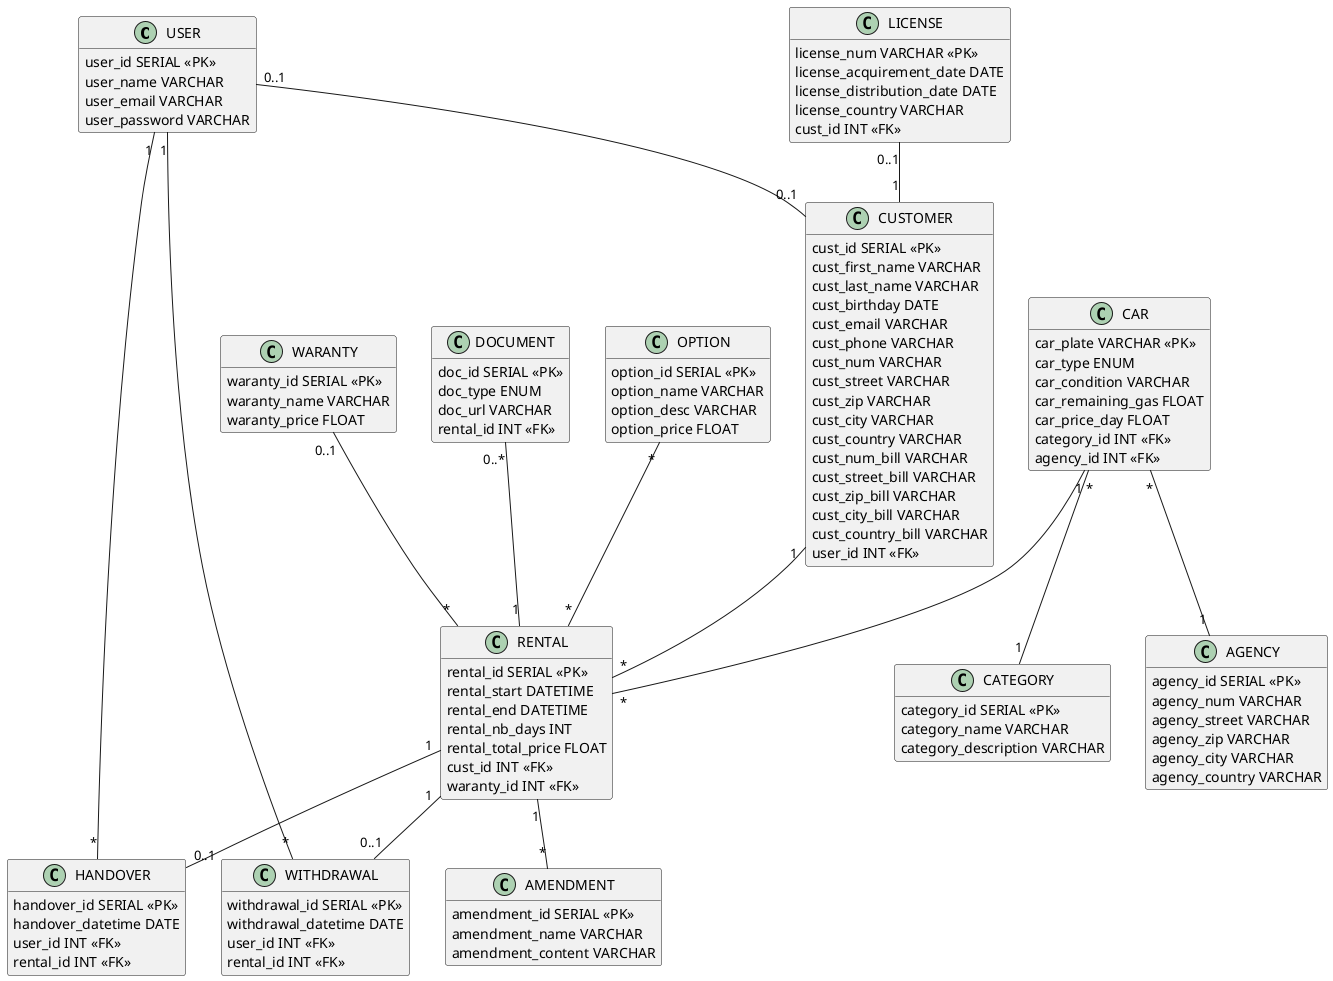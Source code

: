@startuml
hide empty members

class USER {
    user_id SERIAL <<PK>>
    user_name VARCHAR
    user_email VARCHAR
    user_password VARCHAR
}

class CUSTOMER {
    cust_id SERIAL <<PK>>
    cust_first_name VARCHAR
    cust_last_name VARCHAR
    cust_birthday DATE
    cust_email VARCHAR
    cust_phone VARCHAR
    cust_num VARCHAR
    cust_street VARCHAR
    cust_zip VARCHAR
    cust_city VARCHAR
    cust_country VARCHAR
    cust_num_bill VARCHAR
    cust_street_bill VARCHAR
    cust_zip_bill VARCHAR
    cust_city_bill VARCHAR
    cust_country_bill VARCHAR
    user_id INT <<FK>>
}

class RENTAL {
    rental_id SERIAL <<PK>>
    rental_start DATETIME
    rental_end DATETIME
    rental_nb_days INT
    rental_total_price FLOAT
    cust_id INT <<FK>>
    waranty_id INT <<FK>>
}

class LICENSE {
    license_num VARCHAR <<PK>>
    license_acquirement_date DATE
    license_distribution_date DATE
    license_country VARCHAR
    cust_id INT <<FK>>
}

class WARANTY {
    waranty_id SERIAL <<PK>>
    waranty_name VARCHAR
    waranty_price FLOAT
}

class AMENDMENT {
    amendment_id SERIAL <<PK>>
    amendment_name VARCHAR
    amendment_content VARCHAR
}

class DOCUMENT {
    doc_id SERIAL <<PK>>
    doc_type ENUM
    doc_url VARCHAR
    rental_id INT <<FK>>
}

class WITHDRAWAL {
    withdrawal_id SERIAL <<PK>>
    withdrawal_datetime DATE
    user_id INT <<FK>>
    rental_id INT <<FK>>
}

class HANDOVER {
    handover_id SERIAL <<PK>>
    handover_datetime DATE
    user_id INT <<FK>>
    rental_id INT <<FK>>
}

class CAR {
    car_plate VARCHAR <<PK>>
    car_type ENUM
    car_condition VARCHAR
    car_remaining_gas FLOAT
    car_price_day FLOAT
    category_id INT <<FK>>
    agency_id INT <<FK>>
}

class OPTION {
    option_id SERIAL <<PK>>
    option_name VARCHAR
    option_desc VARCHAR
    option_price FLOAT
}

class CATEGORY {
    category_id SERIAL <<PK>>
    category_name VARCHAR
    category_description VARCHAR
}

class AGENCY {
    agency_id SERIAL <<PK>>
    agency_num VARCHAR
    agency_street VARCHAR
    agency_zip VARCHAR
    agency_city VARCHAR
    agency_country VARCHAR
}

CAR "*" -- "1" AGENCY
CAR "*" -- "1" CATEGORY
CAR "1" -- "*" RENTAL
RENTAL "1" -- "*" AMENDMENT
RENTAL "1" -- "0..1" WITHDRAWAL
WITHDRAWAL "*" -- "1" USER
USER "0..1" -- "0..1" CUSTOMER
LICENSE "0..1" -- "1" CUSTOMER
WARANTY "0..1" -- "*" RENTAL
OPTION "*" -- "*" RENTAL
DOCUMENT "0..*" -- "1" RENTAL
USER "1" -- "*" HANDOVER
RENTAL "1" -- "0..1" HANDOVER
CUSTOMER "1" -- "*" RENTAL

@enduml
